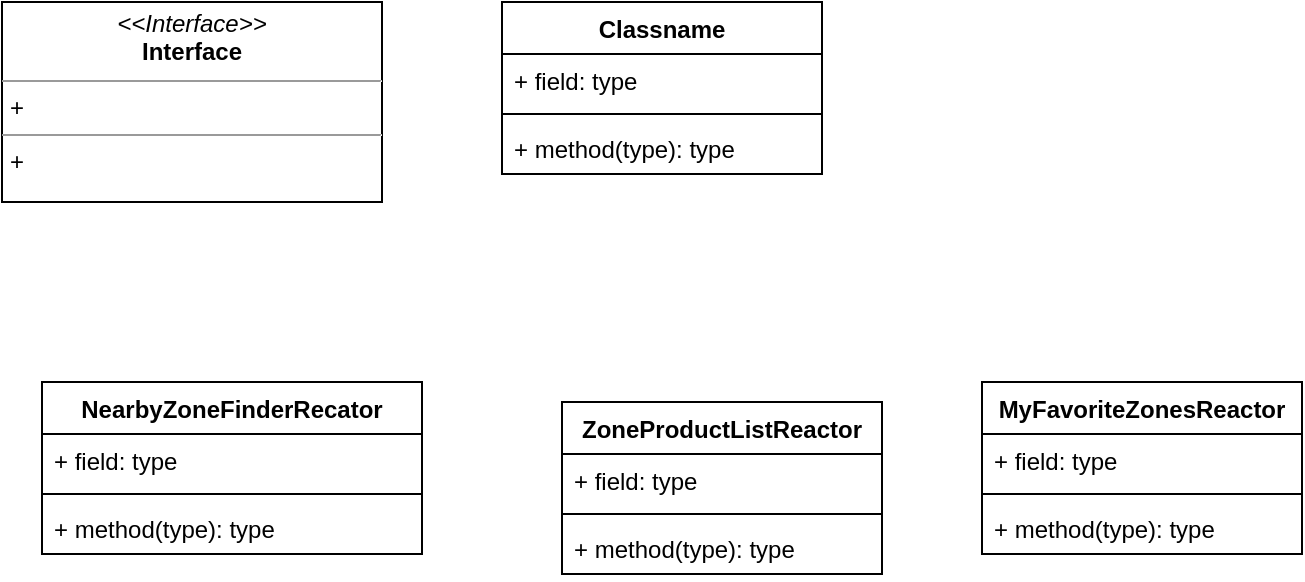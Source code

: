 <mxfile version="22.0.4" type="github">
  <diagram id="C5RBs43oDa-KdzZeNtuy" name="Class">
    <mxGraphModel dx="954" dy="642" grid="1" gridSize="10" guides="1" tooltips="1" connect="1" arrows="1" fold="1" page="1" pageScale="1" pageWidth="827" pageHeight="1169" math="0" shadow="0">
      <root>
        <mxCell id="WIyWlLk6GJQsqaUBKTNV-0" />
        <mxCell id="WIyWlLk6GJQsqaUBKTNV-1" parent="WIyWlLk6GJQsqaUBKTNV-0" />
        <mxCell id="mL3Gv7UYM2EhH2xch4jW-1" value="&lt;p style=&quot;margin:0px;margin-top:4px;text-align:center;&quot;&gt;&lt;i&gt;&amp;lt;&amp;lt;Interface&amp;gt;&amp;gt;&lt;/i&gt;&lt;br&gt;&lt;b&gt;Interface&lt;/b&gt;&lt;/p&gt;&lt;hr size=&quot;1&quot;&gt;&lt;p style=&quot;margin:0px;margin-left:4px;&quot;&gt;+&amp;nbsp;&lt;br&gt;&lt;/p&gt;&lt;hr size=&quot;1&quot;&gt;&lt;p style=&quot;margin:0px;margin-left:4px;&quot;&gt;+&amp;nbsp;&lt;br&gt;&lt;/p&gt;" style="verticalAlign=top;align=left;overflow=fill;fontSize=12;fontFamily=Helvetica;html=1;whiteSpace=wrap;" vertex="1" parent="WIyWlLk6GJQsqaUBKTNV-1">
          <mxGeometry x="120" y="120" width="190" height="100" as="geometry" />
        </mxCell>
        <mxCell id="mL3Gv7UYM2EhH2xch4jW-2" value="Classname" style="swimlane;fontStyle=1;align=center;verticalAlign=top;childLayout=stackLayout;horizontal=1;startSize=26;horizontalStack=0;resizeParent=1;resizeParentMax=0;resizeLast=0;collapsible=1;marginBottom=0;whiteSpace=wrap;html=1;" vertex="1" parent="WIyWlLk6GJQsqaUBKTNV-1">
          <mxGeometry x="370" y="120" width="160" height="86" as="geometry" />
        </mxCell>
        <mxCell id="mL3Gv7UYM2EhH2xch4jW-3" value="+ field: type" style="text;strokeColor=none;fillColor=none;align=left;verticalAlign=top;spacingLeft=4;spacingRight=4;overflow=hidden;rotatable=0;points=[[0,0.5],[1,0.5]];portConstraint=eastwest;whiteSpace=wrap;html=1;" vertex="1" parent="mL3Gv7UYM2EhH2xch4jW-2">
          <mxGeometry y="26" width="160" height="26" as="geometry" />
        </mxCell>
        <mxCell id="mL3Gv7UYM2EhH2xch4jW-4" value="" style="line;strokeWidth=1;fillColor=none;align=left;verticalAlign=middle;spacingTop=-1;spacingLeft=3;spacingRight=3;rotatable=0;labelPosition=right;points=[];portConstraint=eastwest;strokeColor=inherit;" vertex="1" parent="mL3Gv7UYM2EhH2xch4jW-2">
          <mxGeometry y="52" width="160" height="8" as="geometry" />
        </mxCell>
        <mxCell id="mL3Gv7UYM2EhH2xch4jW-5" value="+ method(type): type" style="text;strokeColor=none;fillColor=none;align=left;verticalAlign=top;spacingLeft=4;spacingRight=4;overflow=hidden;rotatable=0;points=[[0,0.5],[1,0.5]];portConstraint=eastwest;whiteSpace=wrap;html=1;" vertex="1" parent="mL3Gv7UYM2EhH2xch4jW-2">
          <mxGeometry y="60" width="160" height="26" as="geometry" />
        </mxCell>
        <mxCell id="mL3Gv7UYM2EhH2xch4jW-6" value="NearbyZoneFinderRecator" style="swimlane;fontStyle=1;align=center;verticalAlign=top;childLayout=stackLayout;horizontal=1;startSize=26;horizontalStack=0;resizeParent=1;resizeParentMax=0;resizeLast=0;collapsible=1;marginBottom=0;whiteSpace=wrap;html=1;" vertex="1" parent="WIyWlLk6GJQsqaUBKTNV-1">
          <mxGeometry x="140" y="310" width="190" height="86" as="geometry" />
        </mxCell>
        <mxCell id="mL3Gv7UYM2EhH2xch4jW-7" value="+ field: type" style="text;strokeColor=none;fillColor=none;align=left;verticalAlign=top;spacingLeft=4;spacingRight=4;overflow=hidden;rotatable=0;points=[[0,0.5],[1,0.5]];portConstraint=eastwest;whiteSpace=wrap;html=1;" vertex="1" parent="mL3Gv7UYM2EhH2xch4jW-6">
          <mxGeometry y="26" width="190" height="26" as="geometry" />
        </mxCell>
        <mxCell id="mL3Gv7UYM2EhH2xch4jW-8" value="" style="line;strokeWidth=1;fillColor=none;align=left;verticalAlign=middle;spacingTop=-1;spacingLeft=3;spacingRight=3;rotatable=0;labelPosition=right;points=[];portConstraint=eastwest;strokeColor=inherit;" vertex="1" parent="mL3Gv7UYM2EhH2xch4jW-6">
          <mxGeometry y="52" width="190" height="8" as="geometry" />
        </mxCell>
        <mxCell id="mL3Gv7UYM2EhH2xch4jW-9" value="+ method(type): type" style="text;strokeColor=none;fillColor=none;align=left;verticalAlign=top;spacingLeft=4;spacingRight=4;overflow=hidden;rotatable=0;points=[[0,0.5],[1,0.5]];portConstraint=eastwest;whiteSpace=wrap;html=1;" vertex="1" parent="mL3Gv7UYM2EhH2xch4jW-6">
          <mxGeometry y="60" width="190" height="26" as="geometry" />
        </mxCell>
        <mxCell id="mL3Gv7UYM2EhH2xch4jW-10" value="ZoneProductListReactor" style="swimlane;fontStyle=1;align=center;verticalAlign=top;childLayout=stackLayout;horizontal=1;startSize=26;horizontalStack=0;resizeParent=1;resizeParentMax=0;resizeLast=0;collapsible=1;marginBottom=0;whiteSpace=wrap;html=1;" vertex="1" parent="WIyWlLk6GJQsqaUBKTNV-1">
          <mxGeometry x="400" y="320" width="160" height="86" as="geometry" />
        </mxCell>
        <mxCell id="mL3Gv7UYM2EhH2xch4jW-11" value="+ field: type" style="text;strokeColor=none;fillColor=none;align=left;verticalAlign=top;spacingLeft=4;spacingRight=4;overflow=hidden;rotatable=0;points=[[0,0.5],[1,0.5]];portConstraint=eastwest;whiteSpace=wrap;html=1;" vertex="1" parent="mL3Gv7UYM2EhH2xch4jW-10">
          <mxGeometry y="26" width="160" height="26" as="geometry" />
        </mxCell>
        <mxCell id="mL3Gv7UYM2EhH2xch4jW-12" value="" style="line;strokeWidth=1;fillColor=none;align=left;verticalAlign=middle;spacingTop=-1;spacingLeft=3;spacingRight=3;rotatable=0;labelPosition=right;points=[];portConstraint=eastwest;strokeColor=inherit;" vertex="1" parent="mL3Gv7UYM2EhH2xch4jW-10">
          <mxGeometry y="52" width="160" height="8" as="geometry" />
        </mxCell>
        <mxCell id="mL3Gv7UYM2EhH2xch4jW-13" value="+ method(type): type" style="text;strokeColor=none;fillColor=none;align=left;verticalAlign=top;spacingLeft=4;spacingRight=4;overflow=hidden;rotatable=0;points=[[0,0.5],[1,0.5]];portConstraint=eastwest;whiteSpace=wrap;html=1;" vertex="1" parent="mL3Gv7UYM2EhH2xch4jW-10">
          <mxGeometry y="60" width="160" height="26" as="geometry" />
        </mxCell>
        <mxCell id="mL3Gv7UYM2EhH2xch4jW-14" value="MyFavoriteZonesReactor" style="swimlane;fontStyle=1;align=center;verticalAlign=top;childLayout=stackLayout;horizontal=1;startSize=26;horizontalStack=0;resizeParent=1;resizeParentMax=0;resizeLast=0;collapsible=1;marginBottom=0;whiteSpace=wrap;html=1;" vertex="1" parent="WIyWlLk6GJQsqaUBKTNV-1">
          <mxGeometry x="610" y="310" width="160" height="86" as="geometry" />
        </mxCell>
        <mxCell id="mL3Gv7UYM2EhH2xch4jW-15" value="+ field: type" style="text;strokeColor=none;fillColor=none;align=left;verticalAlign=top;spacingLeft=4;spacingRight=4;overflow=hidden;rotatable=0;points=[[0,0.5],[1,0.5]];portConstraint=eastwest;whiteSpace=wrap;html=1;" vertex="1" parent="mL3Gv7UYM2EhH2xch4jW-14">
          <mxGeometry y="26" width="160" height="26" as="geometry" />
        </mxCell>
        <mxCell id="mL3Gv7UYM2EhH2xch4jW-16" value="" style="line;strokeWidth=1;fillColor=none;align=left;verticalAlign=middle;spacingTop=-1;spacingLeft=3;spacingRight=3;rotatable=0;labelPosition=right;points=[];portConstraint=eastwest;strokeColor=inherit;" vertex="1" parent="mL3Gv7UYM2EhH2xch4jW-14">
          <mxGeometry y="52" width="160" height="8" as="geometry" />
        </mxCell>
        <mxCell id="mL3Gv7UYM2EhH2xch4jW-17" value="+ method(type): type" style="text;strokeColor=none;fillColor=none;align=left;verticalAlign=top;spacingLeft=4;spacingRight=4;overflow=hidden;rotatable=0;points=[[0,0.5],[1,0.5]];portConstraint=eastwest;whiteSpace=wrap;html=1;" vertex="1" parent="mL3Gv7UYM2EhH2xch4jW-14">
          <mxGeometry y="60" width="160" height="26" as="geometry" />
        </mxCell>
      </root>
    </mxGraphModel>
  </diagram>
</mxfile>
